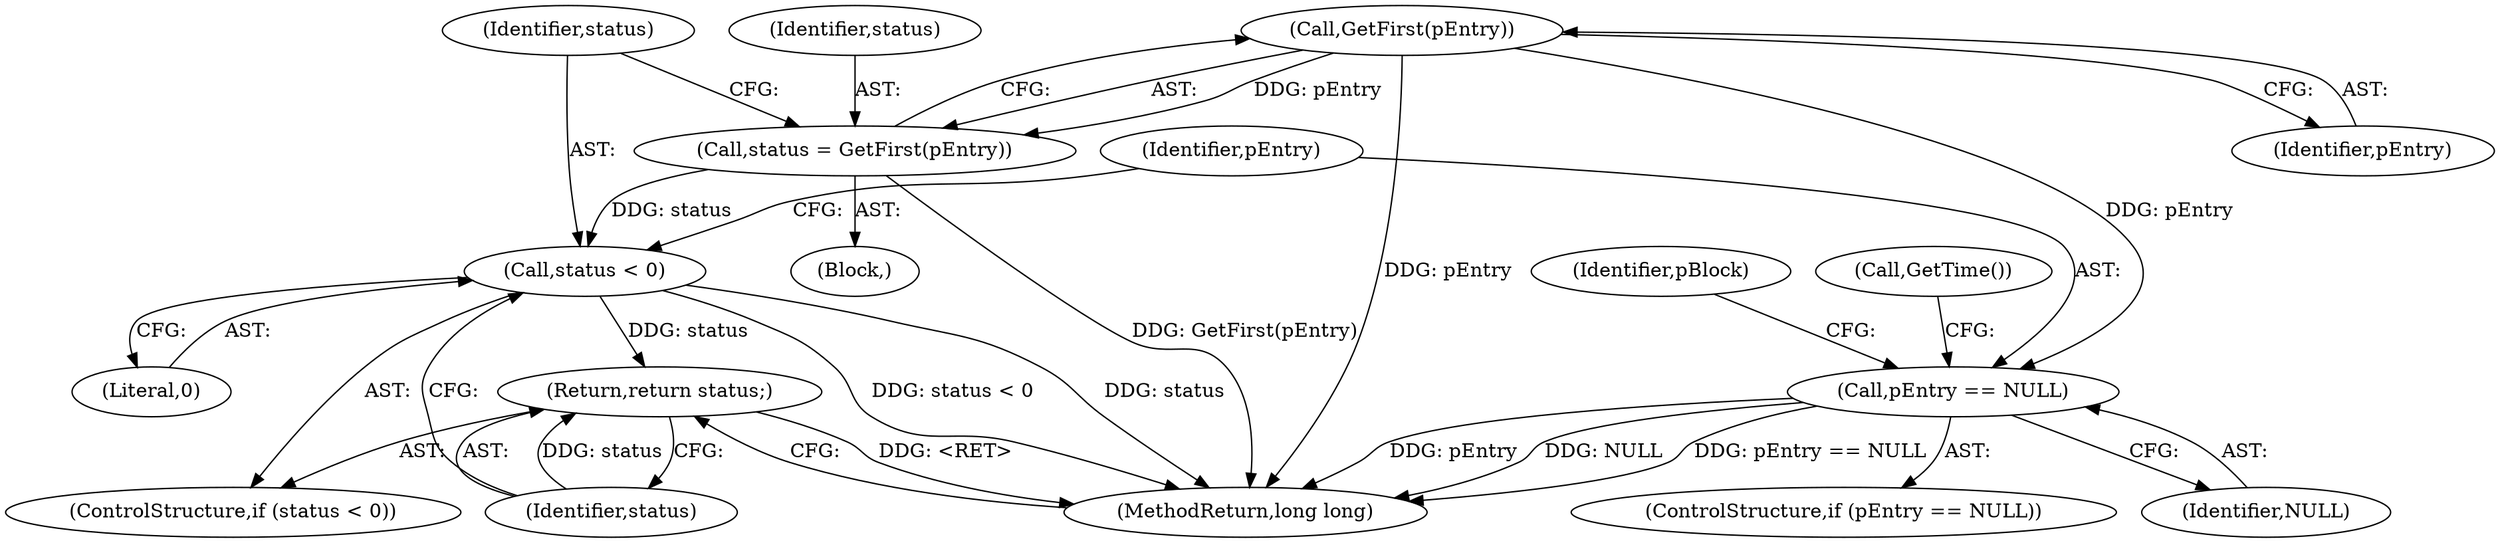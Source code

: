 digraph "1_Android_04839626ed859623901ebd3a5fd483982186b59d_85@pointer" {
"1000108" [label="(Call,GetFirst(pEntry))"];
"1000106" [label="(Call,status = GetFirst(pEntry))"];
"1000111" [label="(Call,status < 0)"];
"1000114" [label="(Return,return status;)"];
"1000117" [label="(Call,pEntry == NULL)"];
"1000108" [label="(Call,GetFirst(pEntry))"];
"1000107" [label="(Identifier,status)"];
"1000116" [label="(ControlStructure,if (pEntry == NULL))"];
"1000130" [label="(MethodReturn,long long)"];
"1000110" [label="(ControlStructure,if (status < 0))"];
"1000115" [label="(Identifier,status)"];
"1000112" [label="(Identifier,status)"];
"1000109" [label="(Identifier,pEntry)"];
"1000111" [label="(Call,status < 0)"];
"1000103" [label="(Block,)"];
"1000117" [label="(Call,pEntry == NULL)"];
"1000119" [label="(Identifier,NULL)"];
"1000113" [label="(Literal,0)"];
"1000118" [label="(Identifier,pEntry)"];
"1000106" [label="(Call,status = GetFirst(pEntry))"];
"1000123" [label="(Identifier,pBlock)"];
"1000121" [label="(Call,GetTime())"];
"1000114" [label="(Return,return status;)"];
"1000108" -> "1000106"  [label="AST: "];
"1000108" -> "1000109"  [label="CFG: "];
"1000109" -> "1000108"  [label="AST: "];
"1000106" -> "1000108"  [label="CFG: "];
"1000108" -> "1000130"  [label="DDG: pEntry"];
"1000108" -> "1000106"  [label="DDG: pEntry"];
"1000108" -> "1000117"  [label="DDG: pEntry"];
"1000106" -> "1000103"  [label="AST: "];
"1000107" -> "1000106"  [label="AST: "];
"1000112" -> "1000106"  [label="CFG: "];
"1000106" -> "1000130"  [label="DDG: GetFirst(pEntry)"];
"1000106" -> "1000111"  [label="DDG: status"];
"1000111" -> "1000110"  [label="AST: "];
"1000111" -> "1000113"  [label="CFG: "];
"1000112" -> "1000111"  [label="AST: "];
"1000113" -> "1000111"  [label="AST: "];
"1000115" -> "1000111"  [label="CFG: "];
"1000118" -> "1000111"  [label="CFG: "];
"1000111" -> "1000130"  [label="DDG: status"];
"1000111" -> "1000130"  [label="DDG: status < 0"];
"1000111" -> "1000114"  [label="DDG: status"];
"1000114" -> "1000110"  [label="AST: "];
"1000114" -> "1000115"  [label="CFG: "];
"1000115" -> "1000114"  [label="AST: "];
"1000130" -> "1000114"  [label="CFG: "];
"1000114" -> "1000130"  [label="DDG: <RET>"];
"1000115" -> "1000114"  [label="DDG: status"];
"1000117" -> "1000116"  [label="AST: "];
"1000117" -> "1000119"  [label="CFG: "];
"1000118" -> "1000117"  [label="AST: "];
"1000119" -> "1000117"  [label="AST: "];
"1000121" -> "1000117"  [label="CFG: "];
"1000123" -> "1000117"  [label="CFG: "];
"1000117" -> "1000130"  [label="DDG: pEntry == NULL"];
"1000117" -> "1000130"  [label="DDG: pEntry"];
"1000117" -> "1000130"  [label="DDG: NULL"];
}
